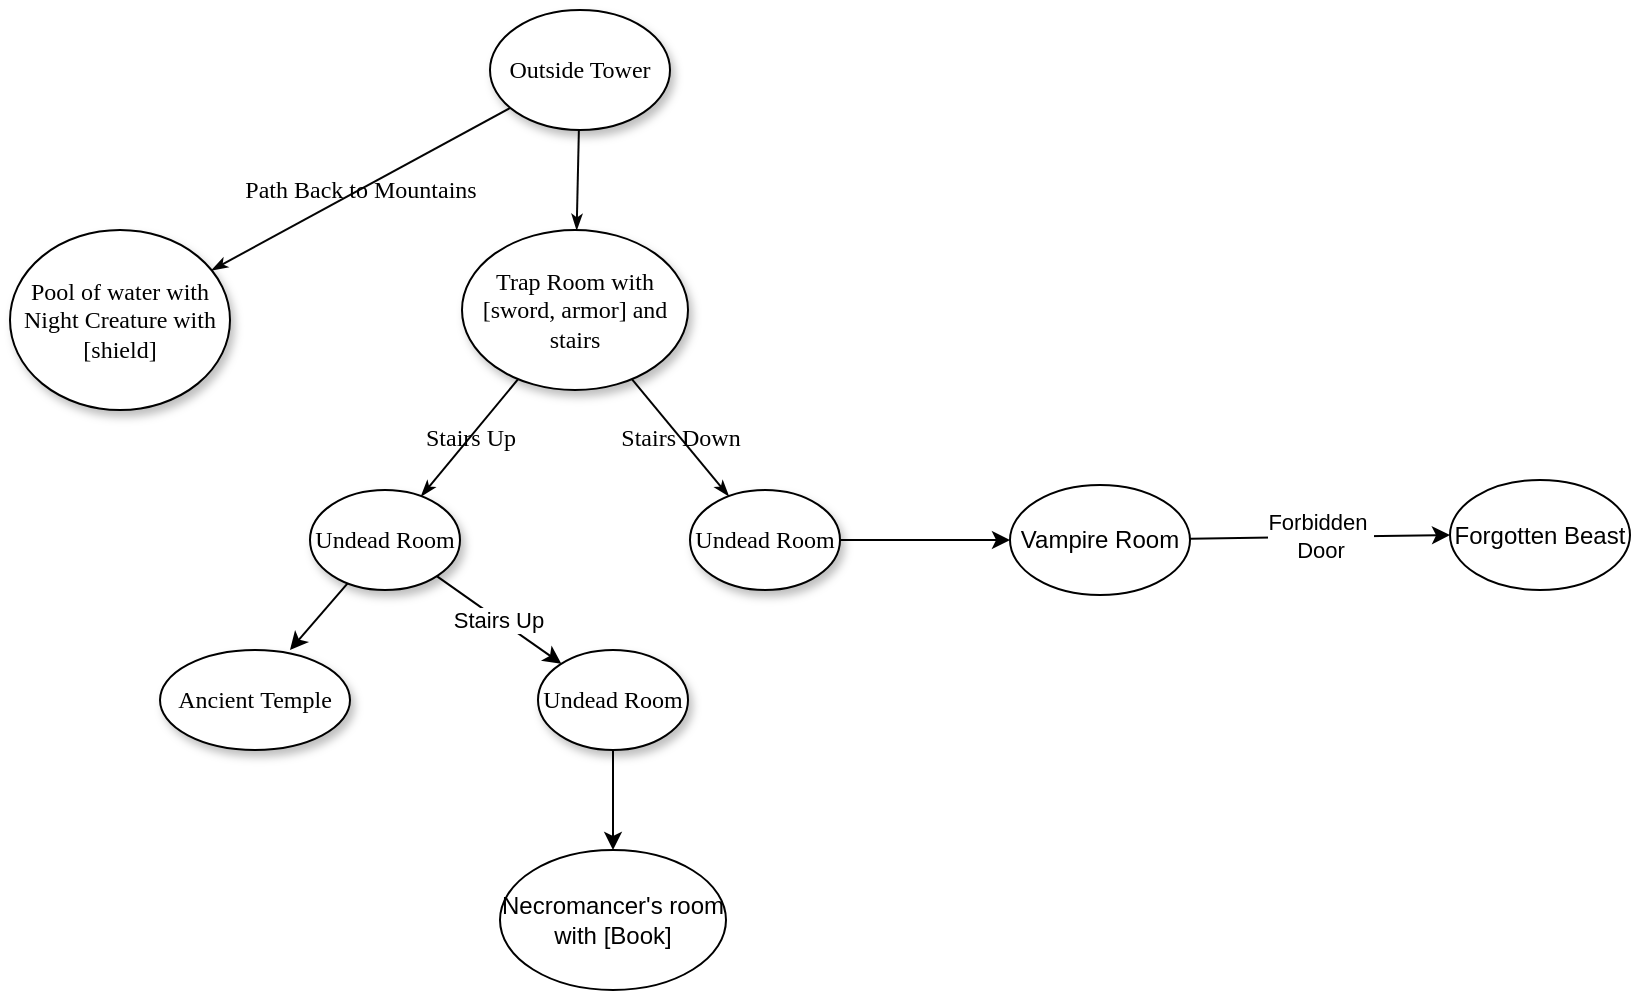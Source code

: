 <mxfile version="11.1.1" type="device"><diagram name="Page-1" id="42789a77-a242-8287-6e28-9cd8cfd52e62"><mxGraphModel dx="1422" dy="715" grid="1" gridSize="10" guides="1" tooltips="1" connect="1" arrows="1" fold="1" page="1" pageScale="1" pageWidth="1100" pageHeight="850" background="#ffffff" math="0" shadow="0"><root><mxCell id="0"/><mxCell id="1" parent="0"/><mxCell id="1ea317790d2ca983-12" style="edgeStyle=none;rounded=1;html=1;labelBackgroundColor=none;startArrow=none;startFill=0;startSize=5;endArrow=classicThin;endFill=1;endSize=5;jettySize=auto;orthogonalLoop=1;strokeColor=#050505;strokeWidth=1;fontFamily=Verdana;fontSize=12;fontColor=#000000;" parent="1" source="1ea317790d2ca983-1" target="1ea317790d2ca983-2" edge="1"><mxGeometry relative="1" as="geometry"/></mxCell><mxCell id="1ea317790d2ca983-13" value="Path Back to Mountains" style="edgeStyle=none;rounded=1;html=1;labelBackgroundColor=none;startArrow=none;startFill=0;startSize=5;endArrow=classicThin;endFill=1;endSize=5;jettySize=auto;orthogonalLoop=1;strokeColor=#050505;strokeWidth=1;fontFamily=Verdana;fontSize=12;fontColor=#000000;" parent="1" source="1ea317790d2ca983-1" target="1ea317790d2ca983-9" edge="1"><mxGeometry relative="1" as="geometry"/></mxCell><mxCell id="1ea317790d2ca983-1" value="Outside Tower" style="ellipse;whiteSpace=wrap;html=1;rounded=0;shadow=1;comic=0;labelBackgroundColor=none;strokeColor=#000000;strokeWidth=1;fillColor=#FFFFFF;fontFamily=Verdana;fontSize=12;fontColor=#000000;align=center;" parent="1" vertex="1"><mxGeometry x="450" y="80" width="90" height="60" as="geometry"/></mxCell><mxCell id="1ea317790d2ca983-21" value="Stairs Up" style="edgeStyle=none;rounded=1;html=1;labelBackgroundColor=none;startArrow=none;startFill=0;startSize=5;endArrow=classicThin;endFill=1;endSize=5;jettySize=auto;orthogonalLoop=1;strokeColor=#000000;strokeWidth=1;fontFamily=Verdana;fontSize=12;fontColor=#000000;" parent="1" source="1ea317790d2ca983-2" target="1ea317790d2ca983-7" edge="1"><mxGeometry relative="1" as="geometry"/></mxCell><mxCell id="1ea317790d2ca983-22" value="Stairs Down" style="edgeStyle=none;rounded=1;html=1;labelBackgroundColor=none;startArrow=none;startFill=0;startSize=5;endArrow=classicThin;endFill=1;endSize=5;jettySize=auto;orthogonalLoop=1;strokeColor=#030303;strokeWidth=1;fontFamily=Verdana;fontSize=12;fontColor=#000000;" parent="1" source="1ea317790d2ca983-2" target="1ea317790d2ca983-6" edge="1"><mxGeometry relative="1" as="geometry"/></mxCell><mxCell id="1ea317790d2ca983-2" value="Trap Room with [sword, armor] and stairs" style="ellipse;whiteSpace=wrap;html=1;rounded=0;shadow=1;comic=0;labelBackgroundColor=none;strokeColor=#000000;strokeWidth=1;fillColor=#FFFFFF;fontFamily=Verdana;fontSize=12;fontColor=#000000;align=center;" parent="1" vertex="1"><mxGeometry x="436" y="190" width="113" height="80" as="geometry"/></mxCell><mxCell id="asUEd8FVI_uBtXB4GidY-2" style="edgeStyle=orthogonalEdgeStyle;rounded=0;orthogonalLoop=1;jettySize=auto;html=1;entryX=0;entryY=0.5;entryDx=0;entryDy=0;" edge="1" parent="1" source="1ea317790d2ca983-6" target="asUEd8FVI_uBtXB4GidY-1"><mxGeometry relative="1" as="geometry"/></mxCell><mxCell id="1ea317790d2ca983-6" value="&lt;span&gt;Undead Room&lt;/span&gt;" style="ellipse;whiteSpace=wrap;html=1;rounded=0;shadow=1;comic=0;labelBackgroundColor=none;strokeColor=#000000;strokeWidth=1;fillColor=#FFFFFF;fontFamily=Verdana;fontSize=12;fontColor=#000000;align=center;" parent="1" vertex="1"><mxGeometry x="550" y="320" width="75" height="50" as="geometry"/></mxCell><mxCell id="asUEd8FVI_uBtXB4GidY-5" style="rounded=0;orthogonalLoop=1;jettySize=auto;html=1;" edge="1" parent="1" source="1ea317790d2ca983-7"><mxGeometry relative="1" as="geometry"><mxPoint x="350" y="400" as="targetPoint"/></mxGeometry></mxCell><mxCell id="asUEd8FVI_uBtXB4GidY-9" value="Stairs Up" style="edgeStyle=none;rounded=0;orthogonalLoop=1;jettySize=auto;html=1;" edge="1" parent="1" source="1ea317790d2ca983-7" target="asUEd8FVI_uBtXB4GidY-8"><mxGeometry relative="1" as="geometry"/></mxCell><mxCell id="1ea317790d2ca983-7" value="&lt;span&gt;Undead Room&lt;/span&gt;" style="ellipse;whiteSpace=wrap;html=1;rounded=0;shadow=1;comic=0;labelBackgroundColor=none;strokeColor=#000000;strokeWidth=1;fillColor=#FFFFFF;fontFamily=Verdana;fontSize=12;fontColor=#000000;align=center;" parent="1" vertex="1"><mxGeometry x="360" y="320" width="75" height="50" as="geometry"/></mxCell><mxCell id="1ea317790d2ca983-9" value="Pool of water with Night Creature with [shield]" style="ellipse;whiteSpace=wrap;html=1;rounded=0;shadow=1;comic=0;labelBackgroundColor=none;strokeColor=#000000;strokeWidth=1;fillColor=#FFFFFF;fontFamily=Verdana;fontSize=12;fontColor=#000000;align=center;" parent="1" vertex="1"><mxGeometry x="210" y="190" width="110" height="90" as="geometry"/></mxCell><mxCell id="asUEd8FVI_uBtXB4GidY-14" value="Forbidden&amp;nbsp;&lt;br&gt;Door" style="edgeStyle=none;rounded=0;orthogonalLoop=1;jettySize=auto;html=1;entryX=0;entryY=0.5;entryDx=0;entryDy=0;" edge="1" parent="1" source="asUEd8FVI_uBtXB4GidY-1" target="asUEd8FVI_uBtXB4GidY-13"><mxGeometry relative="1" as="geometry"><mxPoint x="910" y="345" as="targetPoint"/></mxGeometry></mxCell><mxCell id="asUEd8FVI_uBtXB4GidY-1" value="Vampire Room" style="ellipse;whiteSpace=wrap;html=1;" vertex="1" parent="1"><mxGeometry x="710" y="317.5" width="90" height="55" as="geometry"/></mxCell><mxCell id="asUEd8FVI_uBtXB4GidY-6" value="Necromancer's room with [Book]" style="ellipse;whiteSpace=wrap;html=1;" vertex="1" parent="1"><mxGeometry x="455" y="500" width="113" height="70" as="geometry"/></mxCell><mxCell id="asUEd8FVI_uBtXB4GidY-11" style="edgeStyle=none;rounded=0;orthogonalLoop=1;jettySize=auto;html=1;entryX=0.5;entryY=0;entryDx=0;entryDy=0;" edge="1" parent="1" source="asUEd8FVI_uBtXB4GidY-8" target="asUEd8FVI_uBtXB4GidY-6"><mxGeometry relative="1" as="geometry"><mxPoint x="511.5" y="490" as="targetPoint"/></mxGeometry></mxCell><mxCell id="asUEd8FVI_uBtXB4GidY-8" value="&lt;span&gt;Undead Room&lt;/span&gt;" style="ellipse;whiteSpace=wrap;html=1;rounded=0;shadow=1;comic=0;labelBackgroundColor=none;strokeColor=#000000;strokeWidth=1;fillColor=#FFFFFF;fontFamily=Verdana;fontSize=12;fontColor=#000000;align=center;" vertex="1" parent="1"><mxGeometry x="474" y="400" width="75" height="50" as="geometry"/></mxCell><mxCell id="asUEd8FVI_uBtXB4GidY-10" value="&lt;span&gt;Ancient&amp;nbsp;&lt;/span&gt;Temple" style="ellipse;whiteSpace=wrap;html=1;rounded=0;shadow=1;comic=0;labelBackgroundColor=none;strokeColor=#000000;strokeWidth=1;fillColor=#FFFFFF;fontFamily=Verdana;fontSize=12;fontColor=#000000;align=center;" vertex="1" parent="1"><mxGeometry x="285" y="400" width="95" height="50" as="geometry"/></mxCell><mxCell id="asUEd8FVI_uBtXB4GidY-13" value="Forgotten Beast" style="ellipse;whiteSpace=wrap;html=1;" vertex="1" parent="1"><mxGeometry x="930" y="315" width="90" height="55" as="geometry"/></mxCell></root></mxGraphModel></diagram></mxfile>